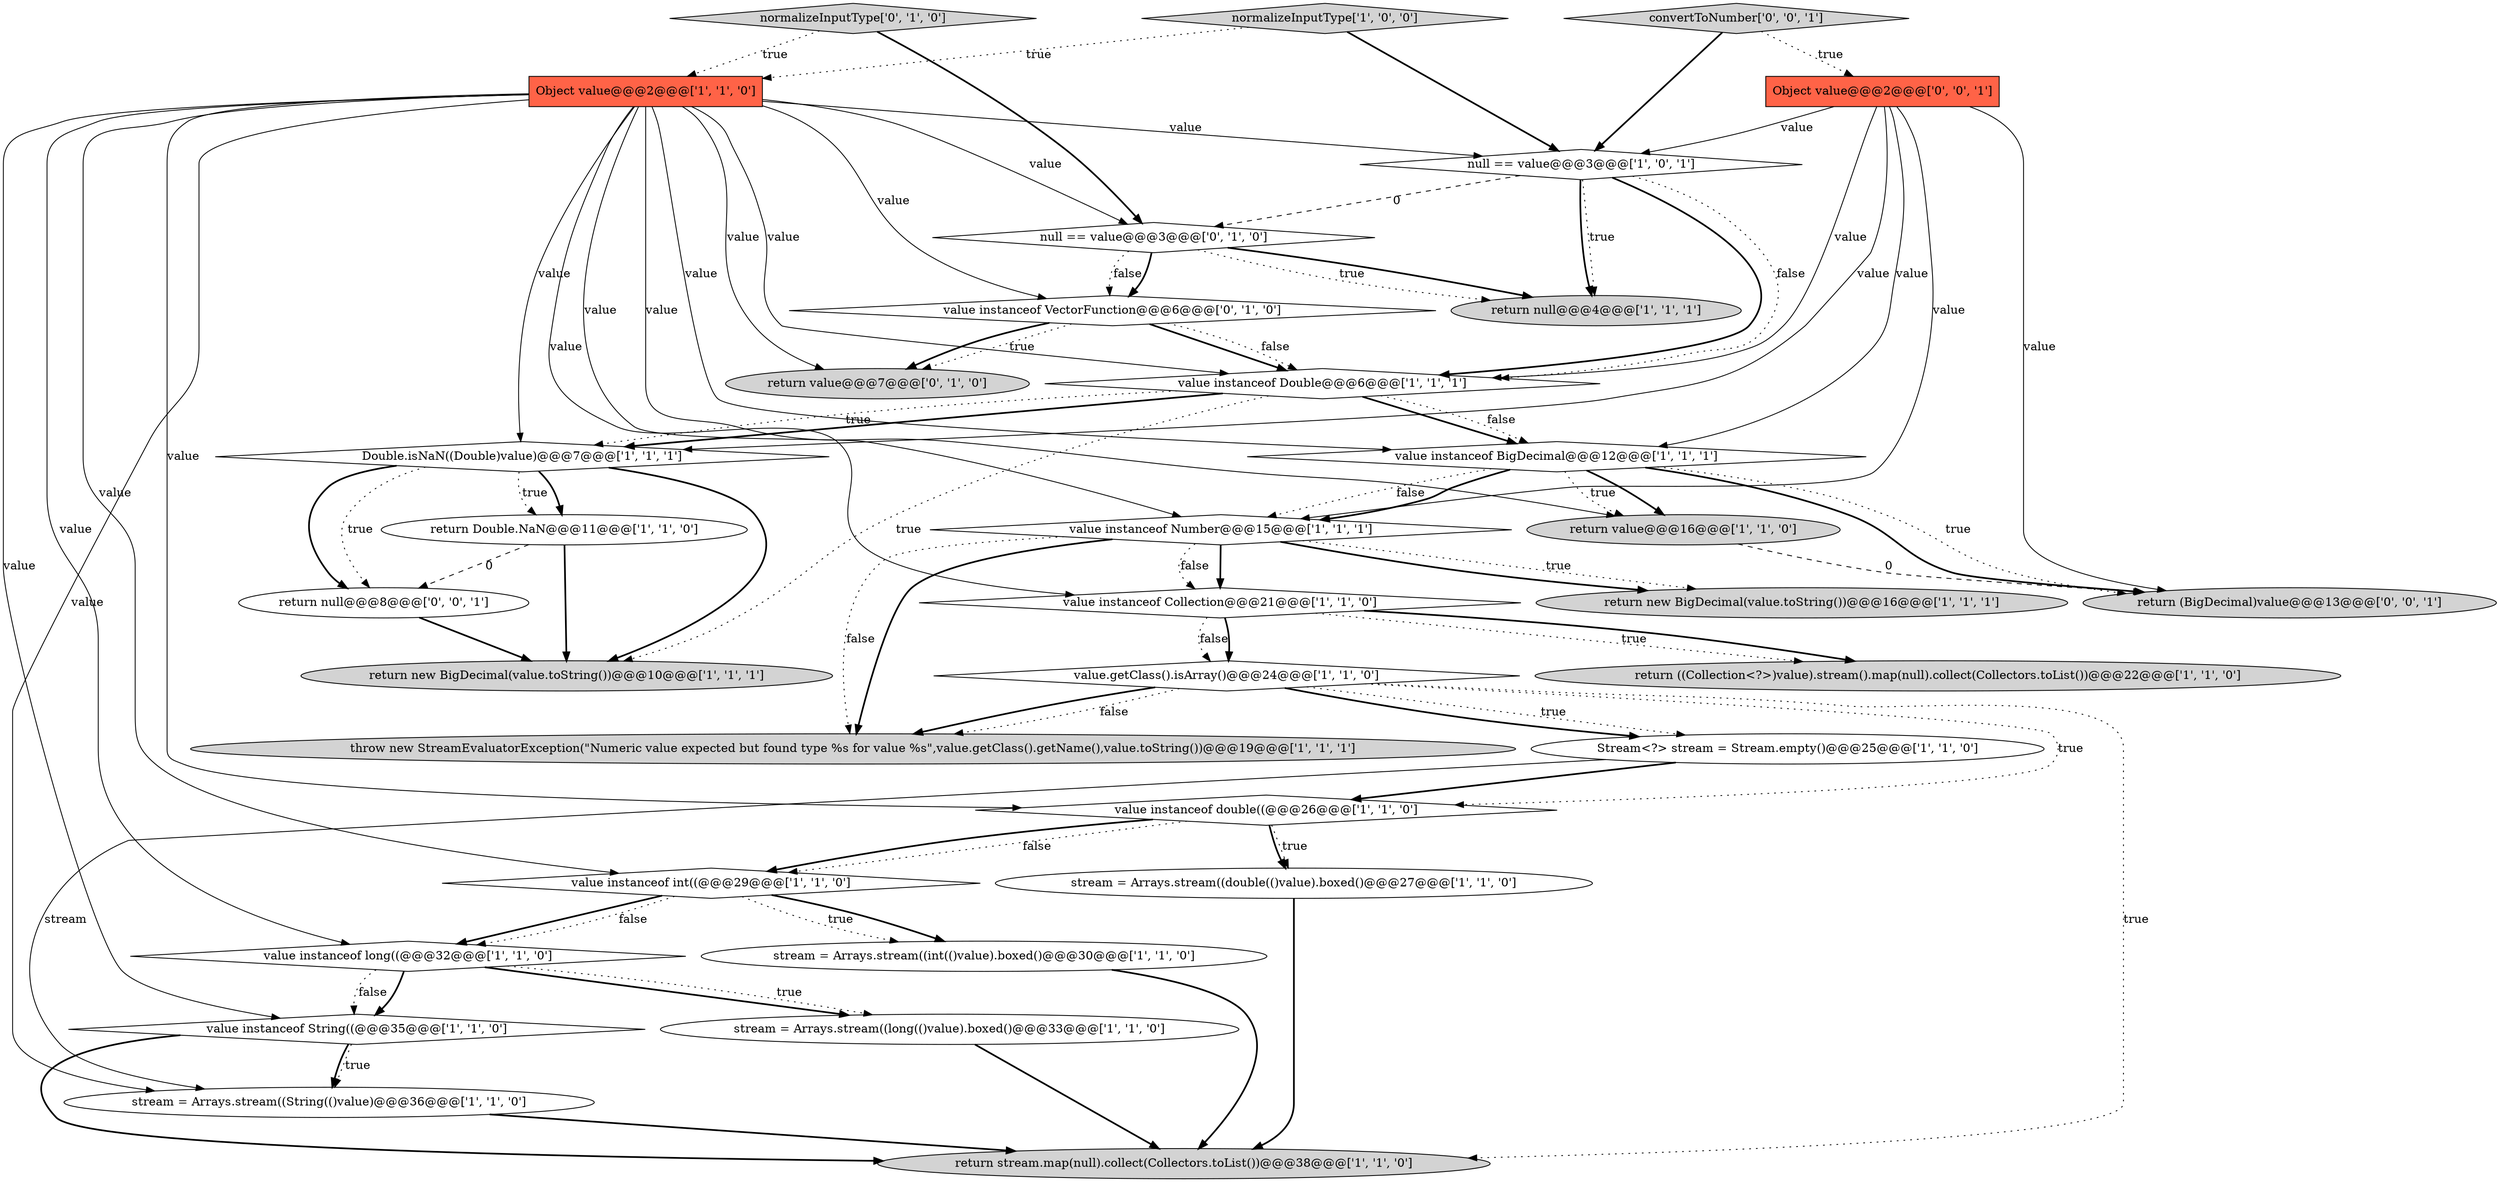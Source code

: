 digraph {
24 [style = filled, label = "value instanceof String((@@@35@@@['1', '1', '0']", fillcolor = white, shape = diamond image = "AAA0AAABBB1BBB"];
9 [style = filled, label = "return new BigDecimal(value.toString())@@@16@@@['1', '1', '1']", fillcolor = lightgray, shape = ellipse image = "AAA0AAABBB1BBB"];
27 [style = filled, label = "normalizeInputType['0', '1', '0']", fillcolor = lightgray, shape = diamond image = "AAA0AAABBB2BBB"];
15 [style = filled, label = "value instanceof int((@@@29@@@['1', '1', '0']", fillcolor = white, shape = diamond image = "AAA0AAABBB1BBB"];
16 [style = filled, label = "value instanceof Double@@@6@@@['1', '1', '1']", fillcolor = white, shape = diamond image = "AAA0AAABBB1BBB"];
33 [style = filled, label = "return null@@@8@@@['0', '0', '1']", fillcolor = white, shape = ellipse image = "AAA0AAABBB3BBB"];
25 [style = filled, label = "null == value@@@3@@@['1', '0', '1']", fillcolor = white, shape = diamond image = "AAA0AAABBB1BBB"];
2 [style = filled, label = "Stream<?> stream = Stream.empty()@@@25@@@['1', '1', '0']", fillcolor = white, shape = ellipse image = "AAA0AAABBB1BBB"];
14 [style = filled, label = "value.getClass().isArray()@@@24@@@['1', '1', '0']", fillcolor = white, shape = diamond image = "AAA0AAABBB1BBB"];
12 [style = filled, label = "stream = Arrays.stream((double(()value).boxed()@@@27@@@['1', '1', '0']", fillcolor = white, shape = ellipse image = "AAA0AAABBB1BBB"];
29 [style = filled, label = "value instanceof VectorFunction@@@6@@@['0', '1', '0']", fillcolor = white, shape = diamond image = "AAA1AAABBB2BBB"];
8 [style = filled, label = "Object value@@@2@@@['1', '1', '0']", fillcolor = tomato, shape = box image = "AAA0AAABBB1BBB"];
4 [style = filled, label = "return new BigDecimal(value.toString())@@@10@@@['1', '1', '1']", fillcolor = lightgray, shape = ellipse image = "AAA0AAABBB1BBB"];
26 [style = filled, label = "return value@@@7@@@['0', '1', '0']", fillcolor = lightgray, shape = ellipse image = "AAA1AAABBB2BBB"];
30 [style = filled, label = "return (BigDecimal)value@@@13@@@['0', '0', '1']", fillcolor = lightgray, shape = ellipse image = "AAA0AAABBB3BBB"];
31 [style = filled, label = "Object value@@@2@@@['0', '0', '1']", fillcolor = tomato, shape = box image = "AAA0AAABBB3BBB"];
7 [style = filled, label = "throw new StreamEvaluatorException(\"Numeric value expected but found type %s for value %s\",value.getClass().getName(),value.toString())@@@19@@@['1', '1', '1']", fillcolor = lightgray, shape = ellipse image = "AAA0AAABBB1BBB"];
20 [style = filled, label = "return Double.NaN@@@11@@@['1', '1', '0']", fillcolor = white, shape = ellipse image = "AAA0AAABBB1BBB"];
11 [style = filled, label = "return stream.map(null).collect(Collectors.toList())@@@38@@@['1', '1', '0']", fillcolor = lightgray, shape = ellipse image = "AAA0AAABBB1BBB"];
17 [style = filled, label = "return value@@@16@@@['1', '1', '0']", fillcolor = lightgray, shape = ellipse image = "AAA0AAABBB1BBB"];
10 [style = filled, label = "return ((Collection<?>)value).stream().map(null).collect(Collectors.toList())@@@22@@@['1', '1', '0']", fillcolor = lightgray, shape = ellipse image = "AAA0AAABBB1BBB"];
1 [style = filled, label = "value instanceof BigDecimal@@@12@@@['1', '1', '1']", fillcolor = white, shape = diamond image = "AAA0AAABBB1BBB"];
6 [style = filled, label = "value instanceof Number@@@15@@@['1', '1', '1']", fillcolor = white, shape = diamond image = "AAA0AAABBB1BBB"];
18 [style = filled, label = "value instanceof Collection@@@21@@@['1', '1', '0']", fillcolor = white, shape = diamond image = "AAA0AAABBB1BBB"];
3 [style = filled, label = "stream = Arrays.stream((String(()value)@@@36@@@['1', '1', '0']", fillcolor = white, shape = ellipse image = "AAA0AAABBB1BBB"];
13 [style = filled, label = "normalizeInputType['1', '0', '0']", fillcolor = lightgray, shape = diamond image = "AAA0AAABBB1BBB"];
5 [style = filled, label = "Double.isNaN((Double)value)@@@7@@@['1', '1', '1']", fillcolor = white, shape = diamond image = "AAA0AAABBB1BBB"];
32 [style = filled, label = "convertToNumber['0', '0', '1']", fillcolor = lightgray, shape = diamond image = "AAA0AAABBB3BBB"];
0 [style = filled, label = "return null@@@4@@@['1', '1', '1']", fillcolor = lightgray, shape = ellipse image = "AAA0AAABBB1BBB"];
23 [style = filled, label = "stream = Arrays.stream((int(()value).boxed()@@@30@@@['1', '1', '0']", fillcolor = white, shape = ellipse image = "AAA0AAABBB1BBB"];
28 [style = filled, label = "null == value@@@3@@@['0', '1', '0']", fillcolor = white, shape = diamond image = "AAA1AAABBB2BBB"];
19 [style = filled, label = "stream = Arrays.stream((long(()value).boxed()@@@33@@@['1', '1', '0']", fillcolor = white, shape = ellipse image = "AAA0AAABBB1BBB"];
22 [style = filled, label = "value instanceof long((@@@32@@@['1', '1', '0']", fillcolor = white, shape = diamond image = "AAA0AAABBB1BBB"];
21 [style = filled, label = "value instanceof double((@@@26@@@['1', '1', '0']", fillcolor = white, shape = diamond image = "AAA0AAABBB1BBB"];
31->16 [style = solid, label="value"];
33->4 [style = bold, label=""];
14->7 [style = dotted, label="false"];
22->24 [style = bold, label=""];
13->25 [style = bold, label=""];
8->15 [style = solid, label="value"];
8->16 [style = solid, label="value"];
8->22 [style = solid, label="value"];
15->22 [style = bold, label=""];
8->24 [style = solid, label="value"];
31->1 [style = solid, label="value"];
25->16 [style = bold, label=""];
16->1 [style = bold, label=""];
28->29 [style = dotted, label="false"];
25->0 [style = dotted, label="true"];
1->17 [style = bold, label=""];
1->30 [style = bold, label=""];
16->5 [style = bold, label=""];
18->10 [style = dotted, label="true"];
1->6 [style = dotted, label="false"];
5->33 [style = bold, label=""];
28->0 [style = bold, label=""];
15->23 [style = dotted, label="true"];
28->29 [style = bold, label=""];
14->7 [style = bold, label=""];
8->6 [style = solid, label="value"];
8->3 [style = solid, label="value"];
21->15 [style = dotted, label="false"];
27->28 [style = bold, label=""];
31->30 [style = solid, label="value"];
28->0 [style = dotted, label="true"];
22->24 [style = dotted, label="false"];
31->6 [style = solid, label="value"];
20->4 [style = bold, label=""];
15->23 [style = bold, label=""];
32->31 [style = dotted, label="true"];
18->14 [style = dotted, label="false"];
24->11 [style = bold, label=""];
8->17 [style = solid, label="value"];
6->7 [style = dotted, label="false"];
17->30 [style = dashed, label="0"];
8->26 [style = solid, label="value"];
19->11 [style = bold, label=""];
2->3 [style = solid, label="stream"];
5->33 [style = dotted, label="true"];
6->18 [style = dotted, label="false"];
14->2 [style = dotted, label="true"];
16->5 [style = dotted, label="true"];
2->21 [style = bold, label=""];
8->25 [style = solid, label="value"];
22->19 [style = bold, label=""];
6->18 [style = bold, label=""];
21->15 [style = bold, label=""];
8->18 [style = solid, label="value"];
25->16 [style = dotted, label="false"];
29->26 [style = dotted, label="true"];
5->4 [style = bold, label=""];
24->3 [style = dotted, label="true"];
16->1 [style = dotted, label="false"];
29->16 [style = bold, label=""];
32->25 [style = bold, label=""];
27->8 [style = dotted, label="true"];
24->3 [style = bold, label=""];
14->2 [style = bold, label=""];
8->21 [style = solid, label="value"];
6->9 [style = dotted, label="true"];
25->0 [style = bold, label=""];
18->14 [style = bold, label=""];
25->28 [style = dashed, label="0"];
8->29 [style = solid, label="value"];
16->4 [style = dotted, label="true"];
3->11 [style = bold, label=""];
22->19 [style = dotted, label="true"];
31->5 [style = solid, label="value"];
31->25 [style = solid, label="value"];
20->33 [style = dashed, label="0"];
8->28 [style = solid, label="value"];
13->8 [style = dotted, label="true"];
23->11 [style = bold, label=""];
1->17 [style = dotted, label="true"];
1->6 [style = bold, label=""];
21->12 [style = bold, label=""];
6->9 [style = bold, label=""];
15->22 [style = dotted, label="false"];
8->5 [style = solid, label="value"];
14->21 [style = dotted, label="true"];
1->30 [style = dotted, label="true"];
8->1 [style = solid, label="value"];
18->10 [style = bold, label=""];
5->20 [style = bold, label=""];
12->11 [style = bold, label=""];
29->16 [style = dotted, label="false"];
14->11 [style = dotted, label="true"];
6->7 [style = bold, label=""];
21->12 [style = dotted, label="true"];
5->20 [style = dotted, label="true"];
29->26 [style = bold, label=""];
}
